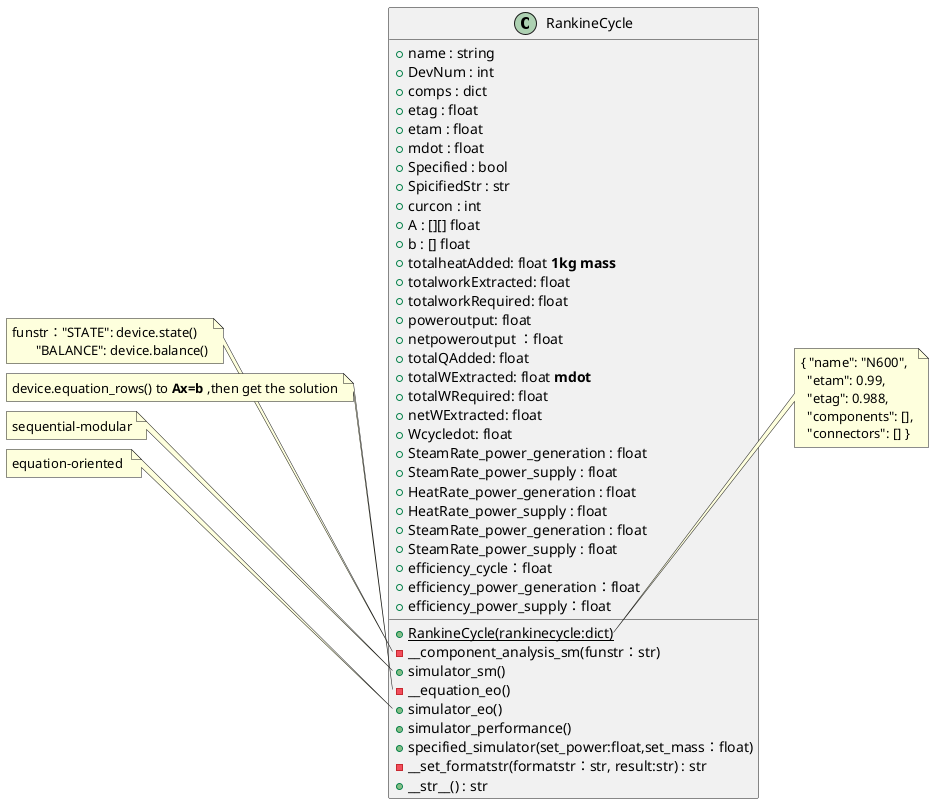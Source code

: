 @startuml
class RankineCycle{
    + name : string 
    + DevNum : int
    + comps : dict
    + etag : float
    + etam : float
    + mdot : float 
    + Specified : bool
    + SpicifiedStr : str
    + curcon : int 
    + A : [][] float 
    + b : [] float
    + totalheatAdded: float **1kg mass**
    + totalworkExtracted: float
    + totalworkRequired: float
    + poweroutput: float
    + netpoweroutput ：float
    + totalQAdded: float
    + totalWExtracted: float **mdot**
    + totalWRequired: float
    + netWExtracted: float
    + Wcycledot: float
    + SteamRate_power_generation : float  
    + SteamRate_power_supply : float
    + HeatRate_power_generation : float  
    + HeatRate_power_supply : float
    + SteamRate_power_generation : float  
    + SteamRate_power_supply : float
    + efficiency_cycle：float
    + efficiency_power_generation：float
    + efficiency_power_supply：float
    + {static} RankineCycle(rankinecycle:dict)
    - __component_analysis_sm(funstr：str)
    + simulator_sm()
    - __equation_eo()
    + simulator_eo()
    + simulator_performance()
    + specified_simulator(set_power:float,set_mass：float)
    - __set_formatstr(formatstr：str, result:str) : str
    +__str__() : str
}
note left of RankineCycle::component_analysis_sm
   funstr："STATE": device.state()
          "BALANCE": device.balance()
end note
note left of RankineCycle::equation_eo
   device.equation_rows() to **Ax=b** ,then get the solution
end note
note left of RankineCycle::simulator_sm
   sequential-modular
end note
note left of RankineCycle::simulator_eo
    equation-oriented 
end note
note right of RankineCycle::RankineCycle
  { "name": "N600",
    "etam": 0.99,
    "etag": 0.988,
    "components": [],
    "connectors": [] } 
end note
@enduml
